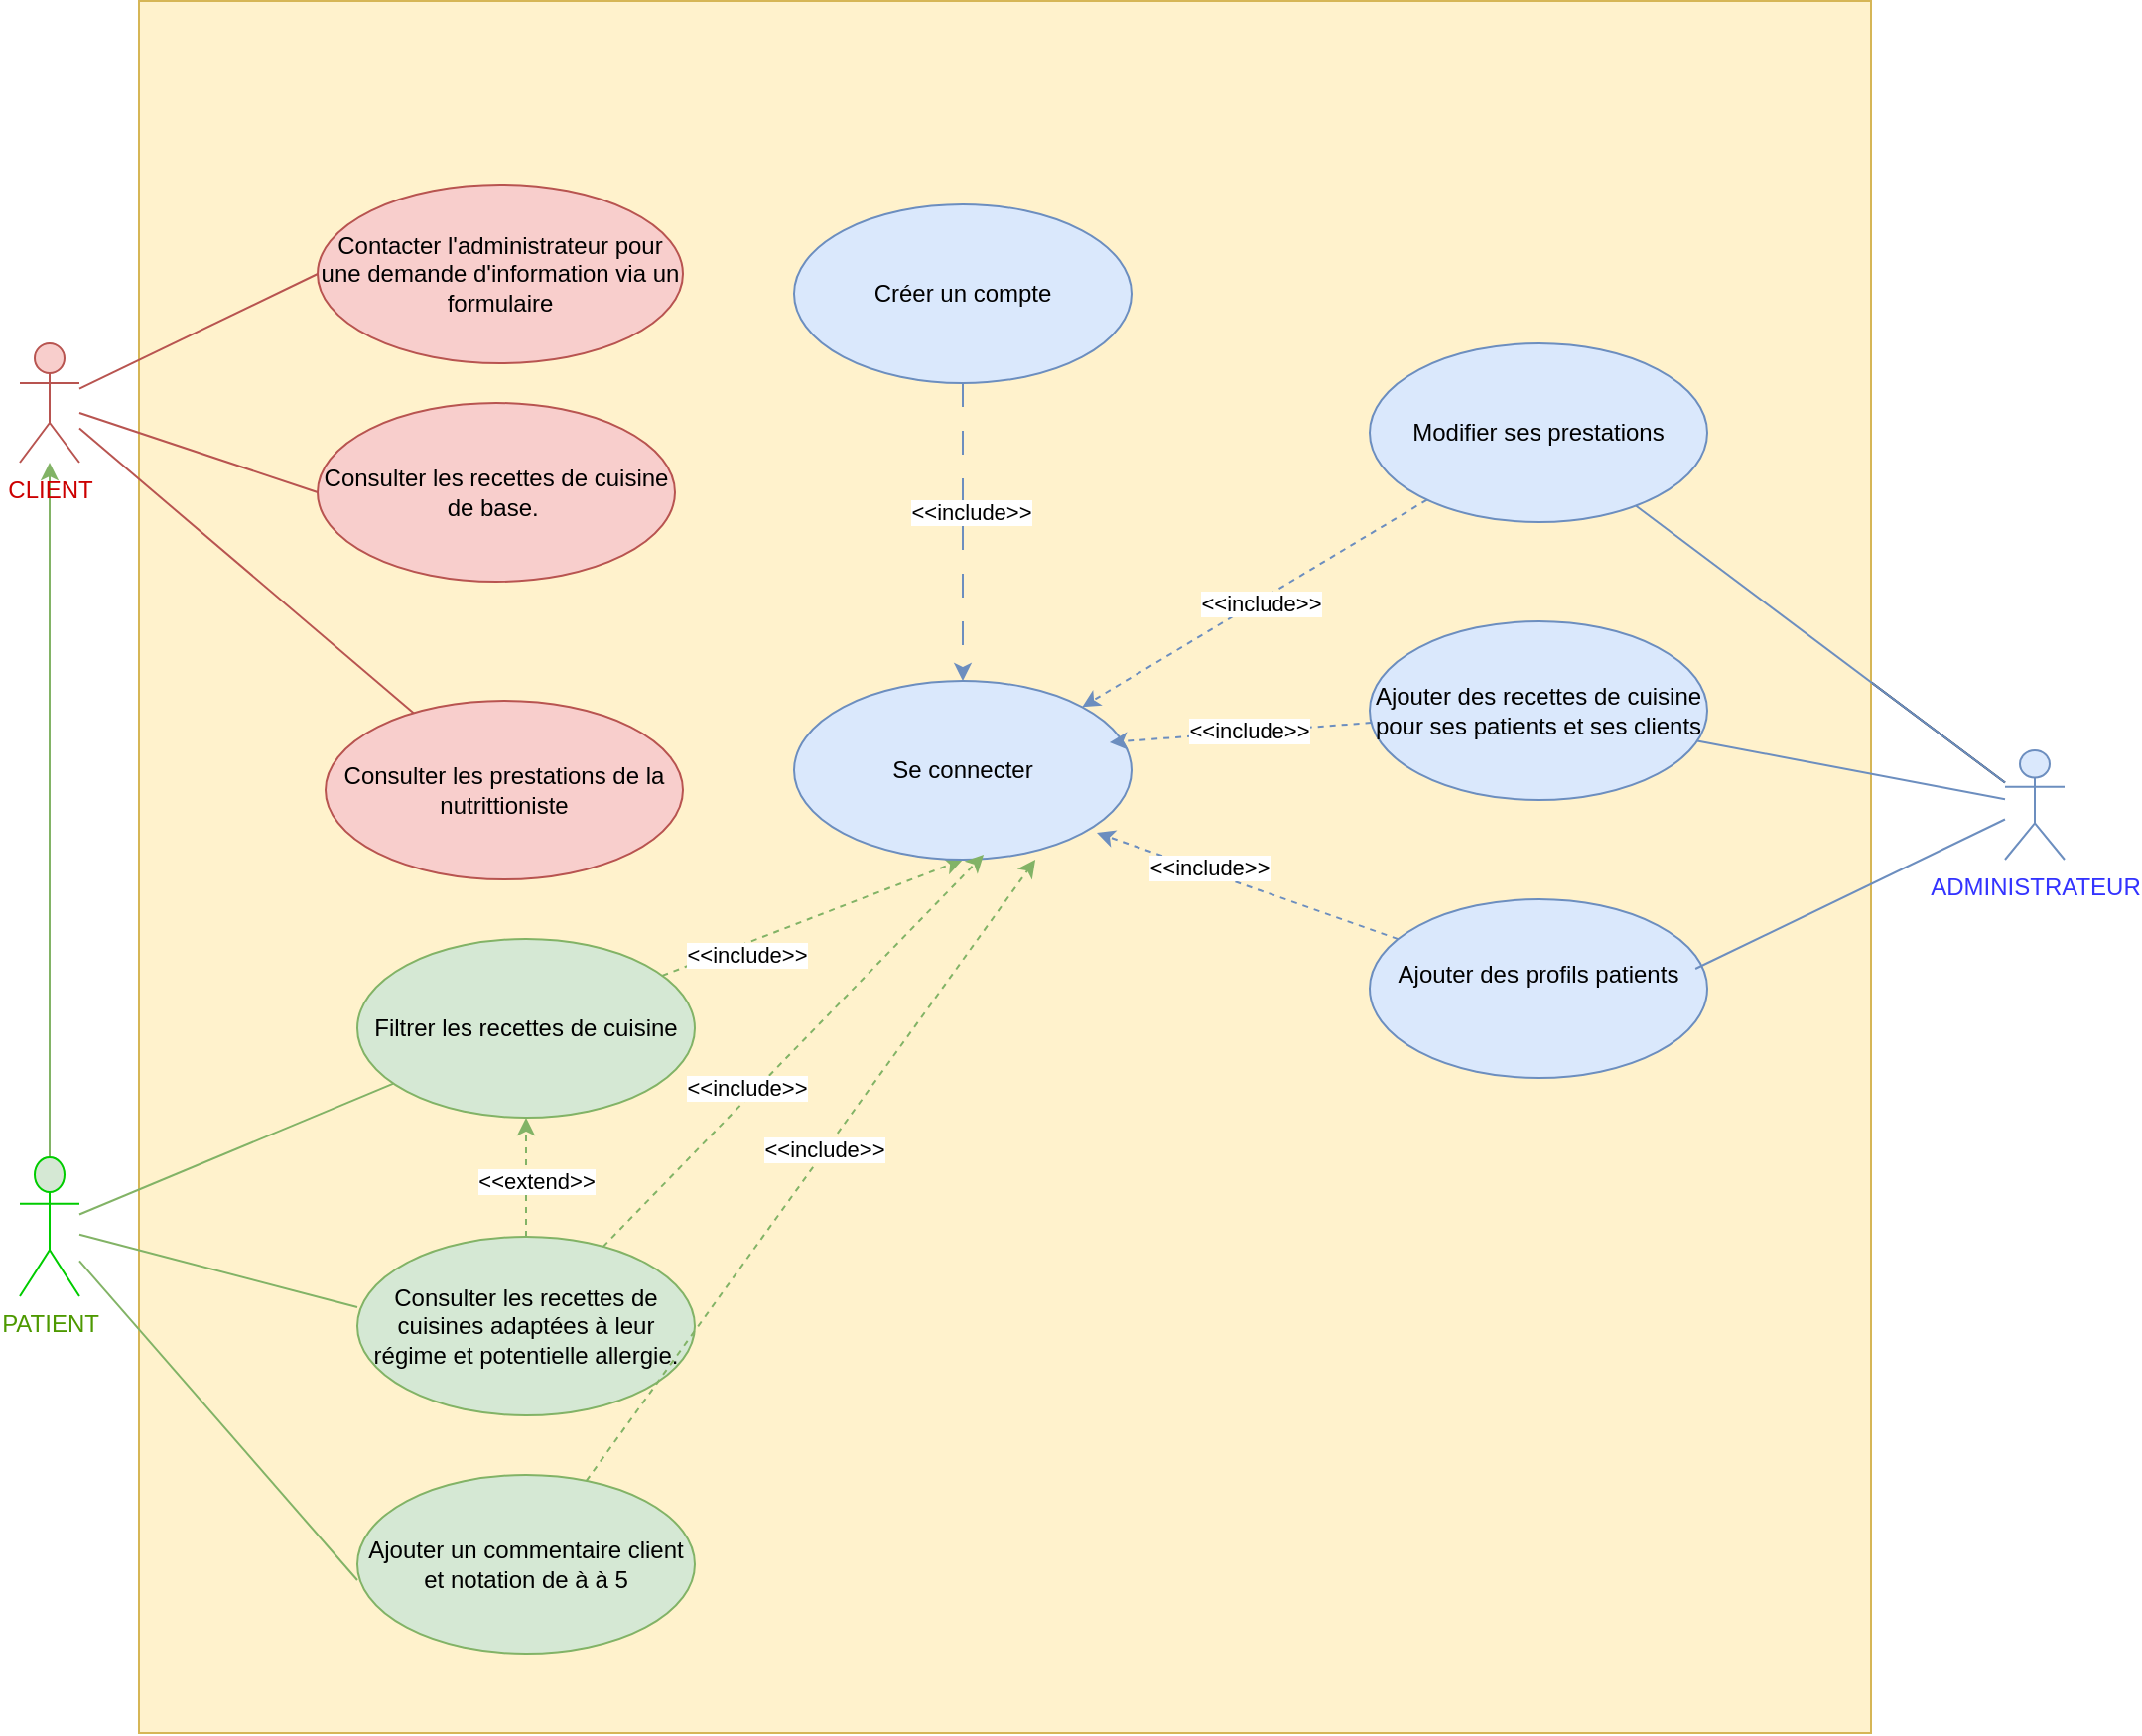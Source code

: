 <mxfile version="24.2.3" type="device">
  <diagram name="Page-1" id="1FX48xHG8VKMF_yvzAsl">
    <mxGraphModel dx="2418" dy="2062" grid="1" gridSize="10" guides="1" tooltips="1" connect="1" arrows="1" fold="1" page="1" pageScale="1" pageWidth="827" pageHeight="1169" math="0" shadow="0">
      <root>
        <mxCell id="0" />
        <mxCell id="1" parent="0" />
        <mxCell id="Jg9NckYV9HtUPc-wW71L-20" style="rounded=0;orthogonalLoop=1;jettySize=auto;html=1;endArrow=none;endFill=0;" parent="1" source="E5OhuOHA8Pal3Nhk_yqO-2" target="Jg9NckYV9HtUPc-wW71L-19" edge="1">
          <mxGeometry relative="1" as="geometry" />
        </mxCell>
        <mxCell id="E5OhuOHA8Pal3Nhk_yqO-2" value="&lt;font color=&quot;#3333ff&quot;&gt;ADMINISTRATEUR&lt;/font&gt;" style="shape=umlActor;verticalLabelPosition=bottom;verticalAlign=top;html=1;outlineConnect=0;fillColor=#dae8fc;strokeColor=#6c8ebf;" parent="1" vertex="1">
          <mxGeometry x="870" y="245" width="30" height="55" as="geometry" />
        </mxCell>
        <mxCell id="E5OhuOHA8Pal3Nhk_yqO-4" value="" style="whiteSpace=wrap;html=1;aspect=fixed;fillColor=#fff2cc;strokeColor=#d6b656;" parent="1" vertex="1">
          <mxGeometry x="-70" y="-132.5" width="872.5" height="872.5" as="geometry" />
        </mxCell>
        <mxCell id="Jg9NckYV9HtUPc-wW71L-40" style="edgeStyle=orthogonalEdgeStyle;rounded=0;orthogonalLoop=1;jettySize=auto;html=1;fillColor=#d5e8d4;strokeColor=#82b366;" parent="1" source="E5OhuOHA8Pal3Nhk_yqO-1" target="E5OhuOHA8Pal3Nhk_yqO-3" edge="1">
          <mxGeometry relative="1" as="geometry" />
        </mxCell>
        <mxCell id="E5OhuOHA8Pal3Nhk_yqO-1" value="&lt;font color=&quot;#4d9900&quot;&gt;PATIENT&lt;/font&gt;" style="shape=umlActor;verticalLabelPosition=bottom;verticalAlign=top;html=1;outlineConnect=0;fillColor=#d5e8d4;strokeColor=#00CC00;" parent="1" vertex="1">
          <mxGeometry x="-130" y="450" width="30" height="70" as="geometry" />
        </mxCell>
        <mxCell id="Jg9NckYV9HtUPc-wW71L-51" style="rounded=0;orthogonalLoop=1;jettySize=auto;html=1;entryX=0.5;entryY=1;entryDx=0;entryDy=0;dashed=1;fillColor=#d5e8d4;strokeColor=#82b366;" parent="1" source="b0pywYkfflpKmQP-AcMY-31" target="Jg9NckYV9HtUPc-wW71L-18" edge="1">
          <mxGeometry relative="1" as="geometry" />
        </mxCell>
        <mxCell id="Jg9NckYV9HtUPc-wW71L-54" value="&amp;lt;&amp;lt;include&amp;gt;&amp;gt;" style="edgeLabel;html=1;align=center;verticalAlign=middle;resizable=0;points=[];" parent="Jg9NckYV9HtUPc-wW71L-51" vertex="1" connectable="0">
          <mxGeometry x="-0.464" y="-5" relative="1" as="geometry">
            <mxPoint as="offset" />
          </mxGeometry>
        </mxCell>
        <mxCell id="b0pywYkfflpKmQP-AcMY-31" value="Filtrer les recettes de cuisine" style="ellipse;whiteSpace=wrap;html=1;fillColor=#d5e8d4;strokeColor=#82b366;" parent="1" vertex="1">
          <mxGeometry x="40" y="340" width="170" height="90" as="geometry" />
        </mxCell>
        <mxCell id="Jg9NckYV9HtUPc-wW71L-12" style="rounded=0;orthogonalLoop=1;jettySize=auto;html=1;entryX=0;entryY=0.5;entryDx=0;entryDy=0;endArrow=none;endFill=0;fillColor=#f8cecc;strokeColor=#b85450;" parent="1" source="E5OhuOHA8Pal3Nhk_yqO-3" target="Jg9NckYV9HtUPc-wW71L-9" edge="1">
          <mxGeometry relative="1" as="geometry" />
        </mxCell>
        <mxCell id="Jg9NckYV9HtUPc-wW71L-13" style="rounded=0;orthogonalLoop=1;jettySize=auto;html=1;entryX=0;entryY=0.5;entryDx=0;entryDy=0;endArrow=none;endFill=0;fillColor=#f8cecc;strokeColor=#b85450;" parent="1" source="E5OhuOHA8Pal3Nhk_yqO-3" target="Jg9NckYV9HtUPc-wW71L-10" edge="1">
          <mxGeometry relative="1" as="geometry" />
        </mxCell>
        <mxCell id="Jg9NckYV9HtUPc-wW71L-14" style="rounded=0;orthogonalLoop=1;jettySize=auto;html=1;endArrow=none;endFill=0;fillColor=#f8cecc;strokeColor=#b85450;" parent="1" source="E5OhuOHA8Pal3Nhk_yqO-3" target="Jg9NckYV9HtUPc-wW71L-8" edge="1">
          <mxGeometry relative="1" as="geometry" />
        </mxCell>
        <mxCell id="E5OhuOHA8Pal3Nhk_yqO-3" value="&lt;font color=&quot;#cc0000&quot;&gt;CLIENT&lt;/font&gt;" style="shape=umlActor;verticalLabelPosition=bottom;verticalAlign=top;html=1;outlineConnect=0;fillColor=#f8cecc;strokeColor=#b85450;" parent="1" vertex="1">
          <mxGeometry x="-130" y="40" width="30" height="60" as="geometry" />
        </mxCell>
        <mxCell id="Jg9NckYV9HtUPc-wW71L-2" value="Ajouter un commentaire client et notation de à à 5" style="ellipse;whiteSpace=wrap;html=1;fillColor=#d5e8d4;strokeColor=#82b366;" parent="1" vertex="1">
          <mxGeometry x="40" y="610" width="170" height="90" as="geometry" />
        </mxCell>
        <mxCell id="Jg9NckYV9HtUPc-wW71L-61" style="rounded=0;orthogonalLoop=1;jettySize=auto;html=1;entryX=0.5;entryY=1;entryDx=0;entryDy=0;dashed=1;fillColor=#d5e8d4;strokeColor=#82b366;" parent="1" source="Jg9NckYV9HtUPc-wW71L-3" target="b0pywYkfflpKmQP-AcMY-31" edge="1">
          <mxGeometry relative="1" as="geometry" />
        </mxCell>
        <mxCell id="Jg9NckYV9HtUPc-wW71L-62" value="&amp;lt;&amp;lt;extend&amp;gt;&amp;gt;" style="edgeLabel;html=1;align=center;verticalAlign=middle;resizable=0;points=[];" parent="Jg9NckYV9HtUPc-wW71L-61" vertex="1" connectable="0">
          <mxGeometry x="-0.067" y="-4" relative="1" as="geometry">
            <mxPoint x="1" as="offset" />
          </mxGeometry>
        </mxCell>
        <mxCell id="Jg9NckYV9HtUPc-wW71L-3" value="Consulter les recettes de cuisines adaptées à leur régime et potentielle allergie." style="ellipse;whiteSpace=wrap;html=1;fillColor=#d5e8d4;strokeColor=#82b366;" parent="1" vertex="1">
          <mxGeometry x="40" y="490" width="170" height="90" as="geometry" />
        </mxCell>
        <mxCell id="Jg9NckYV9HtUPc-wW71L-4" style="rounded=0;orthogonalLoop=1;jettySize=auto;html=1;endArrow=none;endFill=0;fillColor=#d5e8d4;strokeColor=#82b366;" parent="1" source="E5OhuOHA8Pal3Nhk_yqO-1" target="b0pywYkfflpKmQP-AcMY-31" edge="1">
          <mxGeometry relative="1" as="geometry" />
        </mxCell>
        <mxCell id="Jg9NckYV9HtUPc-wW71L-6" style="rounded=0;orthogonalLoop=1;jettySize=auto;html=1;entryX=0;entryY=0.589;entryDx=0;entryDy=0;entryPerimeter=0;endArrow=none;endFill=0;fillColor=#d5e8d4;strokeColor=#82b366;" parent="1" source="E5OhuOHA8Pal3Nhk_yqO-1" target="Jg9NckYV9HtUPc-wW71L-2" edge="1">
          <mxGeometry relative="1" as="geometry" />
        </mxCell>
        <mxCell id="Jg9NckYV9HtUPc-wW71L-7" style="rounded=0;orthogonalLoop=1;jettySize=auto;html=1;entryX=0;entryY=0.394;entryDx=0;entryDy=0;entryPerimeter=0;endArrow=none;endFill=0;fillColor=#d5e8d4;strokeColor=#82b366;" parent="1" source="E5OhuOHA8Pal3Nhk_yqO-1" target="Jg9NckYV9HtUPc-wW71L-3" edge="1">
          <mxGeometry relative="1" as="geometry" />
        </mxCell>
        <mxCell id="Jg9NckYV9HtUPc-wW71L-8" value="Consulter les prestations de la nutrittioniste" style="ellipse;whiteSpace=wrap;html=1;fillColor=#f8cecc;strokeColor=#b85450;" parent="1" vertex="1">
          <mxGeometry x="24" y="220" width="180" height="90" as="geometry" />
        </mxCell>
        <mxCell id="Jg9NckYV9HtUPc-wW71L-9" value="Contacter l&#39;administrateur pour une demande d&#39;information via un formulaire" style="ellipse;whiteSpace=wrap;html=1;fillColor=#f8cecc;strokeColor=#b85450;" parent="1" vertex="1">
          <mxGeometry x="20" y="-40" width="184" height="90" as="geometry" />
        </mxCell>
        <mxCell id="Jg9NckYV9HtUPc-wW71L-10" value="Consulter les recettes de cuisine de base.&amp;nbsp;" style="ellipse;whiteSpace=wrap;html=1;fillColor=#f8cecc;strokeColor=#b85450;" parent="1" vertex="1">
          <mxGeometry x="20" y="70" width="180" height="90" as="geometry" />
        </mxCell>
        <mxCell id="Jg9NckYV9HtUPc-wW71L-15" value="Ajouter des profils patients&lt;div&gt;&lt;br&gt;&lt;/div&gt;" style="ellipse;whiteSpace=wrap;html=1;fillColor=#dae8fc;strokeColor=#6c8ebf;" parent="1" vertex="1">
          <mxGeometry x="550" y="320" width="170" height="90" as="geometry" />
        </mxCell>
        <mxCell id="Jg9NckYV9HtUPc-wW71L-16" value="Ajouter des recettes de cuisine pour ses patients et ses clients" style="ellipse;whiteSpace=wrap;html=1;fillColor=#dae8fc;strokeColor=#6c8ebf;" parent="1" vertex="1">
          <mxGeometry x="550" y="180" width="170" height="90" as="geometry" />
        </mxCell>
        <mxCell id="Jg9NckYV9HtUPc-wW71L-27" style="edgeStyle=orthogonalEdgeStyle;rounded=0;orthogonalLoop=1;jettySize=auto;html=1;dashed=1;dashPattern=12 12;fillColor=#dae8fc;strokeColor=#6c8ebf;" parent="1" source="Jg9NckYV9HtUPc-wW71L-17" target="Jg9NckYV9HtUPc-wW71L-18" edge="1">
          <mxGeometry relative="1" as="geometry" />
        </mxCell>
        <mxCell id="Jg9NckYV9HtUPc-wW71L-28" value="&amp;lt;&amp;lt;include&amp;gt;&amp;gt;" style="edgeLabel;html=1;align=center;verticalAlign=middle;resizable=0;points=[];" parent="Jg9NckYV9HtUPc-wW71L-27" vertex="1" connectable="0">
          <mxGeometry x="-0.143" y="4" relative="1" as="geometry">
            <mxPoint as="offset" />
          </mxGeometry>
        </mxCell>
        <mxCell id="Jg9NckYV9HtUPc-wW71L-17" value="Créer un compte" style="ellipse;whiteSpace=wrap;html=1;fillColor=#dae8fc;strokeColor=#6c8ebf;" parent="1" vertex="1">
          <mxGeometry x="260" y="-30" width="170" height="90" as="geometry" />
        </mxCell>
        <mxCell id="Jg9NckYV9HtUPc-wW71L-18" value="Se connecter" style="ellipse;whiteSpace=wrap;html=1;fillColor=#dae8fc;strokeColor=#6c8ebf;" parent="1" vertex="1">
          <mxGeometry x="260" y="210" width="170" height="90" as="geometry" />
        </mxCell>
        <mxCell id="Jg9NckYV9HtUPc-wW71L-45" style="rounded=0;orthogonalLoop=1;jettySize=auto;html=1;entryX=1;entryY=0;entryDx=0;entryDy=0;dashed=1;fillColor=#dae8fc;strokeColor=#6c8ebf;" parent="1" source="Jg9NckYV9HtUPc-wW71L-19" target="Jg9NckYV9HtUPc-wW71L-18" edge="1">
          <mxGeometry relative="1" as="geometry" />
        </mxCell>
        <mxCell id="Jg9NckYV9HtUPc-wW71L-48" value="&amp;lt;&amp;lt;include&amp;gt;&amp;gt;" style="edgeLabel;html=1;align=center;verticalAlign=middle;resizable=0;points=[];" parent="Jg9NckYV9HtUPc-wW71L-45" vertex="1" connectable="0">
          <mxGeometry x="-0.021" y="1" relative="1" as="geometry">
            <mxPoint as="offset" />
          </mxGeometry>
        </mxCell>
        <mxCell id="Jg9NckYV9HtUPc-wW71L-19" value="&lt;div&gt;Modifier ses prestations&lt;br&gt;&lt;/div&gt;" style="ellipse;whiteSpace=wrap;html=1;fillColor=#dae8fc;strokeColor=#6c8ebf;" parent="1" vertex="1">
          <mxGeometry x="550" y="40" width="170" height="90" as="geometry" />
        </mxCell>
        <mxCell id="Jg9NckYV9HtUPc-wW71L-22" style="rounded=0;orthogonalLoop=1;jettySize=auto;html=1;endArrow=none;endFill=0;fillColor=#dae8fc;strokeColor=#6c8ebf;" parent="1" source="E5OhuOHA8Pal3Nhk_yqO-2" target="Jg9NckYV9HtUPc-wW71L-19" edge="1">
          <mxGeometry relative="1" as="geometry" />
        </mxCell>
        <mxCell id="Jg9NckYV9HtUPc-wW71L-21" style="rounded=0;orthogonalLoop=1;jettySize=auto;html=1;endArrow=none;endFill=0;fillColor=#dae8fc;strokeColor=#6c8ebf;" parent="1" source="E5OhuOHA8Pal3Nhk_yqO-2" target="Jg9NckYV9HtUPc-wW71L-16" edge="1">
          <mxGeometry relative="1" as="geometry" />
        </mxCell>
        <mxCell id="Jg9NckYV9HtUPc-wW71L-44" style="rounded=0;orthogonalLoop=1;jettySize=auto;html=1;entryX=0.965;entryY=0.389;entryDx=0;entryDy=0;entryPerimeter=0;endArrow=none;endFill=0;fillColor=#dae8fc;strokeColor=#6c8ebf;" parent="1" source="E5OhuOHA8Pal3Nhk_yqO-2" target="Jg9NckYV9HtUPc-wW71L-15" edge="1">
          <mxGeometry relative="1" as="geometry" />
        </mxCell>
        <mxCell id="Jg9NckYV9HtUPc-wW71L-46" style="rounded=0;orthogonalLoop=1;jettySize=auto;html=1;entryX=0.935;entryY=0.344;entryDx=0;entryDy=0;entryPerimeter=0;dashed=1;fillColor=#dae8fc;strokeColor=#6c8ebf;" parent="1" source="Jg9NckYV9HtUPc-wW71L-16" target="Jg9NckYV9HtUPc-wW71L-18" edge="1">
          <mxGeometry relative="1" as="geometry" />
        </mxCell>
        <mxCell id="Jg9NckYV9HtUPc-wW71L-49" value="&amp;lt;&amp;lt;include&amp;gt;&amp;gt;" style="edgeLabel;html=1;align=center;verticalAlign=middle;resizable=0;points=[];" parent="Jg9NckYV9HtUPc-wW71L-46" vertex="1" connectable="0">
          <mxGeometry x="-0.056" y="-1" relative="1" as="geometry">
            <mxPoint as="offset" />
          </mxGeometry>
        </mxCell>
        <mxCell id="Jg9NckYV9HtUPc-wW71L-47" style="rounded=0;orthogonalLoop=1;jettySize=auto;html=1;entryX=0.897;entryY=0.85;entryDx=0;entryDy=0;entryPerimeter=0;dashed=1;fillColor=#dae8fc;strokeColor=#6c8ebf;" parent="1" source="Jg9NckYV9HtUPc-wW71L-15" target="Jg9NckYV9HtUPc-wW71L-18" edge="1">
          <mxGeometry relative="1" as="geometry" />
        </mxCell>
        <mxCell id="Jg9NckYV9HtUPc-wW71L-50" value="&amp;lt;&amp;lt;include&amp;gt;&amp;gt;" style="edgeLabel;html=1;align=center;verticalAlign=middle;resizable=0;points=[];" parent="Jg9NckYV9HtUPc-wW71L-47" vertex="1" connectable="0">
          <mxGeometry x="0.271" y="-2" relative="1" as="geometry">
            <mxPoint as="offset" />
          </mxGeometry>
        </mxCell>
        <mxCell id="Jg9NckYV9HtUPc-wW71L-57" style="rounded=0;orthogonalLoop=1;jettySize=auto;html=1;entryX=0.562;entryY=0.972;entryDx=0;entryDy=0;entryPerimeter=0;dashed=1;fillColor=#d5e8d4;strokeColor=#82b366;" parent="1" source="Jg9NckYV9HtUPc-wW71L-3" target="Jg9NckYV9HtUPc-wW71L-18" edge="1">
          <mxGeometry relative="1" as="geometry" />
        </mxCell>
        <mxCell id="Jg9NckYV9HtUPc-wW71L-59" value="&amp;lt;&amp;lt;include&amp;gt;&amp;gt;" style="edgeLabel;html=1;align=center;verticalAlign=middle;resizable=0;points=[];" parent="Jg9NckYV9HtUPc-wW71L-57" vertex="1" connectable="0">
          <mxGeometry x="-0.216" y="4" relative="1" as="geometry">
            <mxPoint as="offset" />
          </mxGeometry>
        </mxCell>
        <mxCell id="Jg9NckYV9HtUPc-wW71L-58" style="rounded=0;orthogonalLoop=1;jettySize=auto;html=1;entryX=0.715;entryY=1;entryDx=0;entryDy=0;entryPerimeter=0;dashed=1;fillColor=#d5e8d4;strokeColor=#82b366;" parent="1" source="Jg9NckYV9HtUPc-wW71L-2" target="Jg9NckYV9HtUPc-wW71L-18" edge="1">
          <mxGeometry relative="1" as="geometry" />
        </mxCell>
        <mxCell id="Jg9NckYV9HtUPc-wW71L-60" value="&amp;lt;&amp;lt;include&amp;gt;&amp;gt;" style="edgeLabel;html=1;align=center;verticalAlign=middle;resizable=0;points=[];" parent="Jg9NckYV9HtUPc-wW71L-58" vertex="1" connectable="0">
          <mxGeometry x="0.059" y="1" relative="1" as="geometry">
            <mxPoint y="-1" as="offset" />
          </mxGeometry>
        </mxCell>
      </root>
    </mxGraphModel>
  </diagram>
</mxfile>
